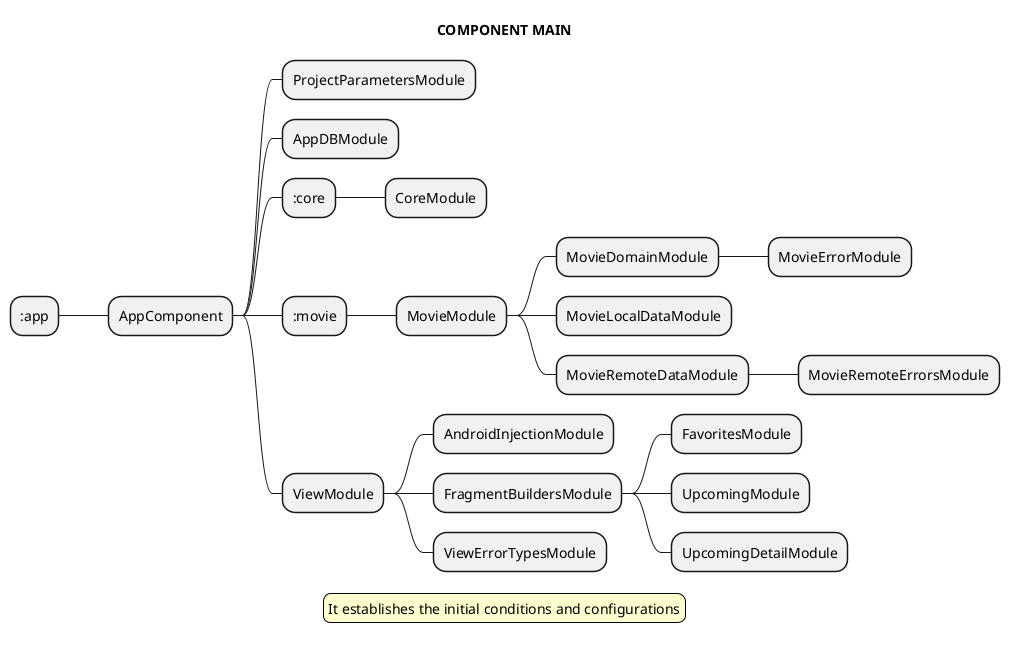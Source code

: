 @startmindmap

title COMPONENT MAIN
* :app
** AppComponent
*** ProjectParametersModule
*** AppDBModule
*** :core
**** CoreModule
*** :movie
**** MovieModule
***** MovieDomainModule
****** MovieErrorModule
***** MovieLocalDataModule
***** MovieRemoteDataModule
****** MovieRemoteErrorsModule
*** ViewModule
**** AndroidInjectionModule
**** FragmentBuildersModule
***** FavoritesModule
***** UpcomingModule
***** UpcomingDetailModule
**** ViewErrorTypesModule
legend
It establishes the initial conditions and configurations
end legend

skinparam legendBackgroundColor #FEFECE
@endmindmap